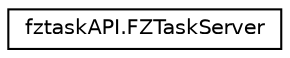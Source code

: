 digraph "Graphical Class Hierarchy"
{
 // LATEX_PDF_SIZE
  edge [fontname="Helvetica",fontsize="10",labelfontname="Helvetica",labelfontsize="10"];
  node [fontname="Helvetica",fontsize="10",shape=record];
  rankdir="LR";
  Node0 [label="fztaskAPI.FZTaskServer",height=0.2,width=0.4,color="black", fillcolor="white", style="filled",URL="$classfztaskAPI_1_1FZTaskServer.html",tooltip=" "];
}
